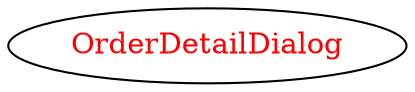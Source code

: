 digraph dependencyGraph {
 concentrate=true;
 ranksep="2.0";
 rankdir="LR"; 
 splines="ortho";
"OrderDetailDialog" [fontcolor="red"];
}